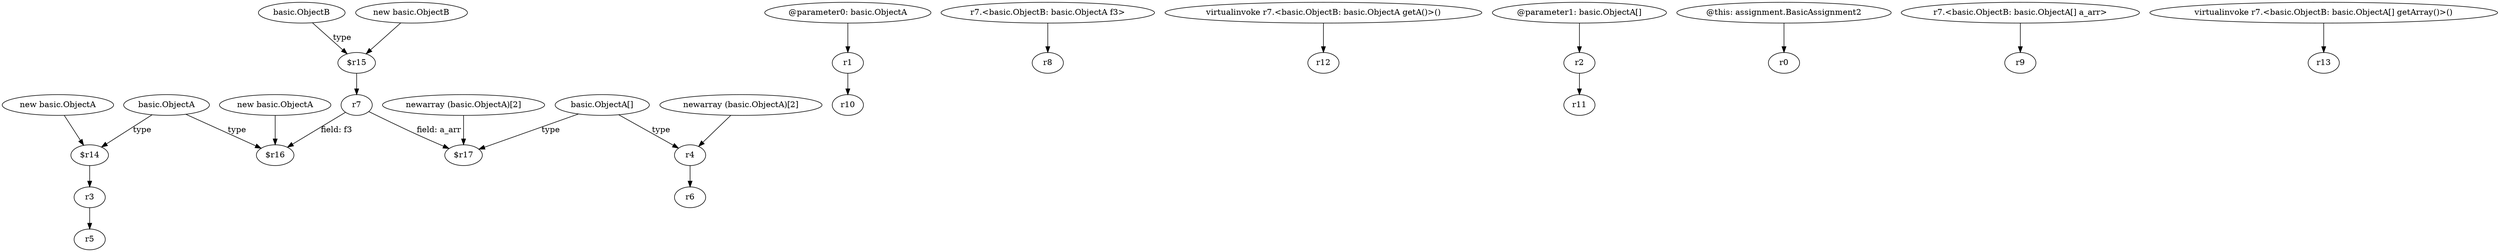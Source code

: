 digraph g {
0[label="$r14"]
1[label="r3"]
0->1[label=""]
2[label="r1"]
3[label="r10"]
2->3[label=""]
4[label="basic.ObjectA[]"]
5[label="$r17"]
4->5[label="type"]
6[label="new basic.ObjectA"]
6->0[label=""]
7[label="basic.ObjectA"]
8[label="$r16"]
7->8[label="type"]
9[label="newarray (basic.ObjectA)[2]"]
10[label="r4"]
9->10[label=""]
11[label="newarray (basic.ObjectA)[2]"]
11->5[label=""]
12[label="r7.<basic.ObjectB: basic.ObjectA f3>"]
13[label="r8"]
12->13[label=""]
14[label="r6"]
10->14[label=""]
7->0[label="type"]
15[label="basic.ObjectB"]
16[label="$r15"]
15->16[label="type"]
17[label="virtualinvoke r7.<basic.ObjectB: basic.ObjectA getA()>()"]
18[label="r12"]
17->18[label=""]
19[label="@parameter1: basic.ObjectA[]"]
20[label="r2"]
19->20[label=""]
21[label="r5"]
1->21[label=""]
22[label="@this: assignment.BasicAssignment2"]
23[label="r0"]
22->23[label=""]
24[label="r7"]
24->8[label="field: f3"]
25[label="new basic.ObjectA"]
25->8[label=""]
4->10[label="type"]
26[label="r7.<basic.ObjectB: basic.ObjectA[] a_arr>"]
27[label="r9"]
26->27[label=""]
28[label="new basic.ObjectB"]
28->16[label=""]
24->5[label="field: a_arr"]
29[label="virtualinvoke r7.<basic.ObjectB: basic.ObjectA[] getArray()>()"]
30[label="r13"]
29->30[label=""]
31[label="@parameter0: basic.ObjectA"]
31->2[label=""]
16->24[label=""]
32[label="r11"]
20->32[label=""]
}